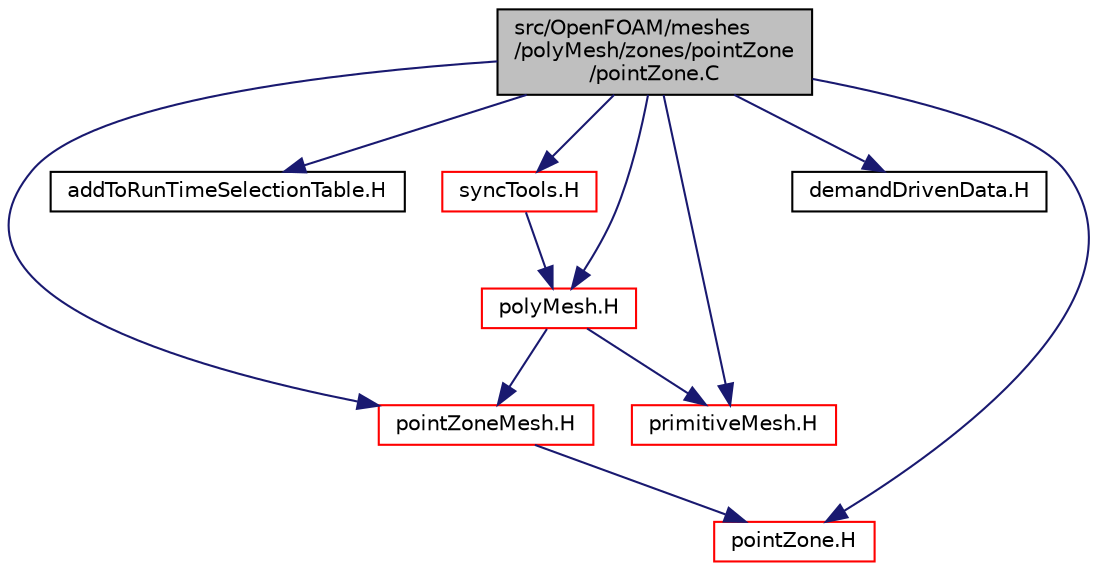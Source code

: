 digraph "src/OpenFOAM/meshes/polyMesh/zones/pointZone/pointZone.C"
{
  bgcolor="transparent";
  edge [fontname="Helvetica",fontsize="10",labelfontname="Helvetica",labelfontsize="10"];
  node [fontname="Helvetica",fontsize="10",shape=record];
  Node0 [label="src/OpenFOAM/meshes\l/polyMesh/zones/pointZone\l/pointZone.C",height=0.2,width=0.4,color="black", fillcolor="grey75", style="filled", fontcolor="black"];
  Node0 -> Node1 [color="midnightblue",fontsize="10",style="solid",fontname="Helvetica"];
  Node1 [label="pointZone.H",height=0.2,width=0.4,color="red",URL="$a12575.html"];
  Node0 -> Node117 [color="midnightblue",fontsize="10",style="solid",fontname="Helvetica"];
  Node117 [label="addToRunTimeSelectionTable.H",height=0.2,width=0.4,color="black",URL="$a09989.html",tooltip="Macros for easy insertion into run-time selection tables. "];
  Node0 -> Node118 [color="midnightblue",fontsize="10",style="solid",fontname="Helvetica"];
  Node118 [label="pointZoneMesh.H",height=0.2,width=0.4,color="red",URL="$a12599.html",tooltip="Foam::pointZoneMesh. "];
  Node118 -> Node1 [color="midnightblue",fontsize="10",style="solid",fontname="Helvetica"];
  Node0 -> Node159 [color="midnightblue",fontsize="10",style="solid",fontname="Helvetica"];
  Node159 [label="polyMesh.H",height=0.2,width=0.4,color="red",URL="$a12398.html"];
  Node159 -> Node166 [color="midnightblue",fontsize="10",style="solid",fontname="Helvetica"];
  Node166 [label="primitiveMesh.H",height=0.2,width=0.4,color="red",URL="$a12650.html"];
  Node159 -> Node118 [color="midnightblue",fontsize="10",style="solid",fontname="Helvetica"];
  Node0 -> Node166 [color="midnightblue",fontsize="10",style="solid",fontname="Helvetica"];
  Node0 -> Node236 [color="midnightblue",fontsize="10",style="solid",fontname="Helvetica"];
  Node236 [label="demandDrivenData.H",height=0.2,width=0.4,color="black",URL="$a11102.html",tooltip="Template functions to aid in the implementation of demand driven data. "];
  Node0 -> Node237 [color="midnightblue",fontsize="10",style="solid",fontname="Helvetica"];
  Node237 [label="syncTools.H",height=0.2,width=0.4,color="red",URL="$a12536.html"];
  Node237 -> Node159 [color="midnightblue",fontsize="10",style="solid",fontname="Helvetica"];
}
